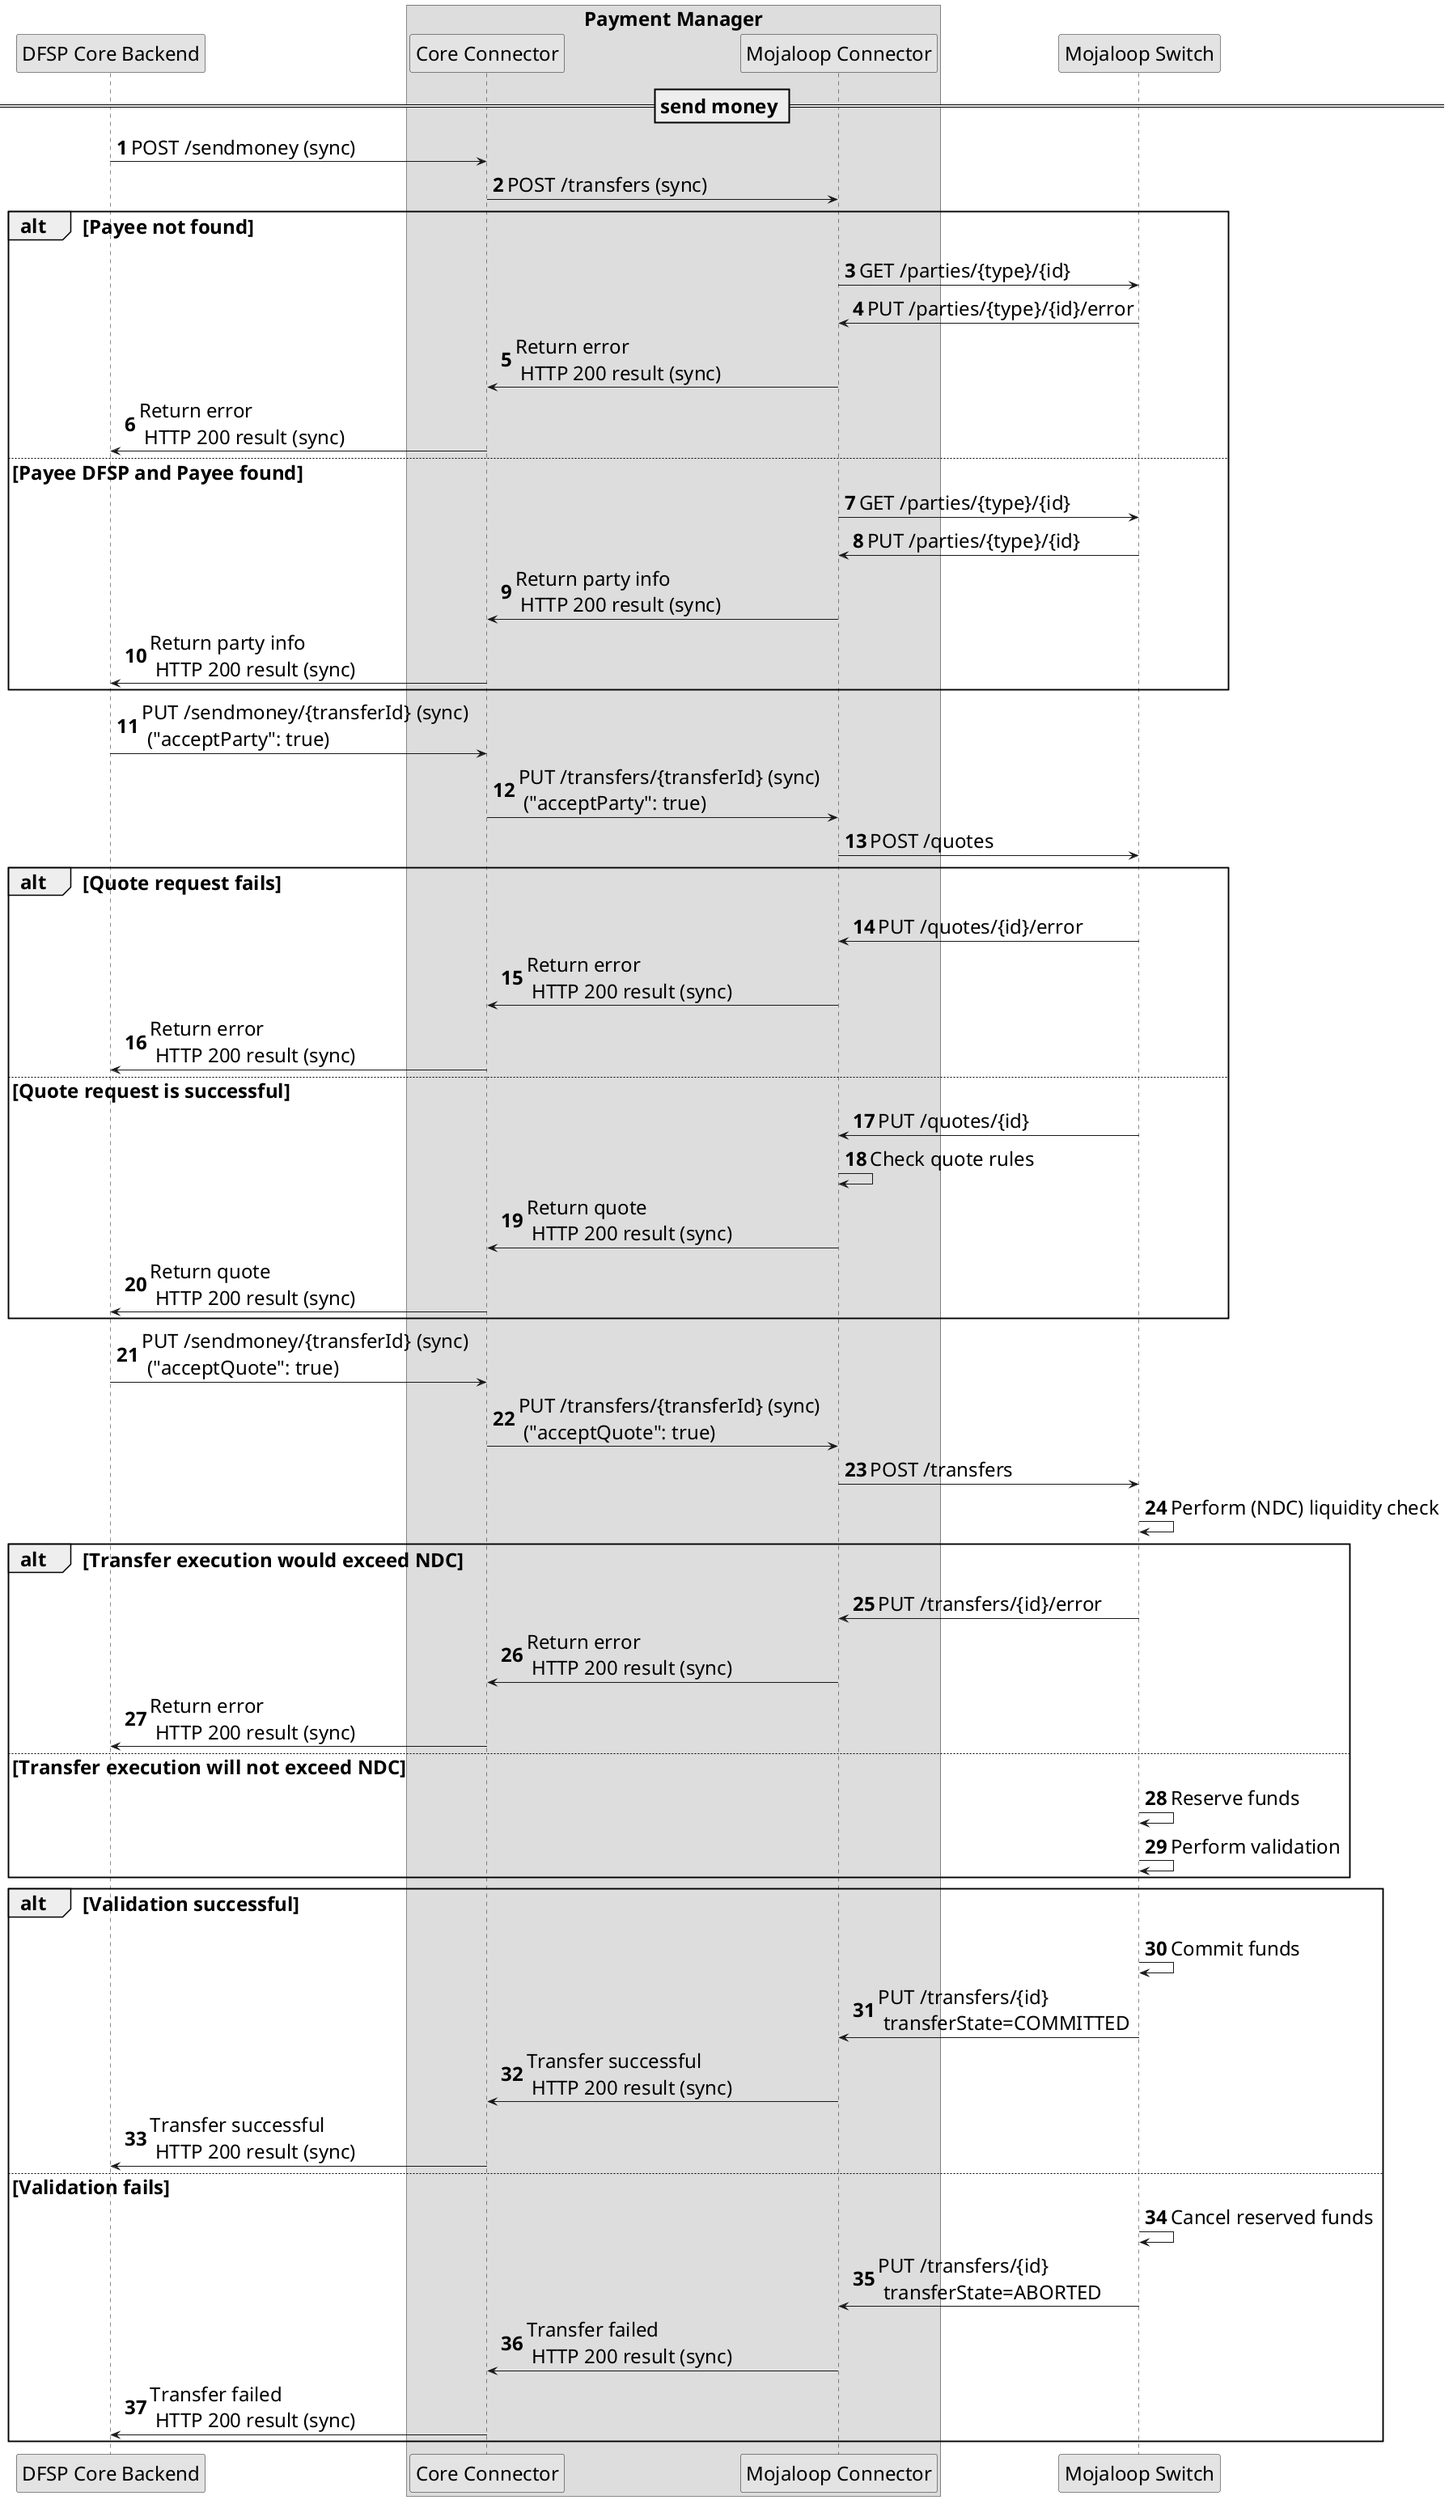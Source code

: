@startuml

autonumber
skinparam activityFontSize 4
skinparam activityDiamondFontSize 30
skinparam activityArrowFontSize 24
skinparam defaultFontSize 24
skinparam noteFontSize 24
skinparam monochrome true

participant "DFSP Core Backend" as backend

box Payment Manager
participant "Core Connector" as cc
participant "Mojaloop Connector" as sob
end box

participant "Mojaloop Switch" as sw


== send money ==

    backend -> cc: POST /sendmoney (sync)
    cc -> sob: POST /transfers (sync)
    alt Payee not found
    sob -> sw: GET /parties/{type}/{id}
    sw -> sob: PUT /parties/{type}/{id}/error
    sob -> cc: Return error \n HTTP 200 result (sync)
    cc -> backend: Return error \n HTTP 200 result (sync)    
    else Payee DFSP and Payee found
    sob -> sw: GET /parties/{type}/{id}
    sw -> sob: PUT /parties/{type}/{id}
    sob -> cc: Return party info \n HTTP 200 result (sync)
    cc -> backend: Return party info \n HTTP 200 result (sync) 
    end   
    backend -> cc: PUT /sendmoney/{transferId} (sync) \n ("acceptParty": true)
    cc -> sob: PUT /transfers/{transferId} (sync) \n ("acceptParty": true)
    sob -> sw: POST /quotes
    alt Quote request fails
    sw -> sob: PUT /quotes/{id}/error
    sob -> cc: Return error \n HTTP 200 result (sync)
    cc -> backend: Return error \n HTTP 200 result (sync)
    else Quote request is successful
    sw -> sob: PUT /quotes/{id}
    sob -> sob: Check quote rules
    sob -> cc: Return quote \n HTTP 200 result (sync)
    cc -> backend: Return quote \n HTTP 200 result (sync)
    end
    backend -> cc: PUT /sendmoney/{transferId} (sync) \n ("acceptQuote": true)
    cc -> sob: PUT /transfers/{transferId} (sync) \n ("acceptQuote": true)
    sob -> sw: POST /transfers
    sw -> sw: Perform (NDC) liquidity check
    alt Transfer execution would exceed NDC
    sw -> sob: PUT /transfers/{id}/error
    sob -> cc: Return error \n HTTP 200 result (sync)
    cc -> backend: Return error \n HTTP 200 result (sync)
    else Transfer execution will not exceed NDC
    sw -> sw: Reserve funds
    sw -> sw: Perform validation
    end
    alt Validation successful
    sw -> sw: Commit funds
    sw -> sob: PUT /transfers/{id} \n transferState=COMMITTED
    sob -> cc: Transfer successful \n HTTP 200 result (sync)
    cc -> backend: Transfer successful \n HTTP 200 result (sync)
    else Validation fails
    sw -> sw: Cancel reserved funds
    sw -> sob: PUT /transfers/{id} \n transferState=ABORTED
    sob -> cc: Transfer failed \n HTTP 200 result (sync)
    cc -> backend: Transfer failed \n HTTP 200 result (sync)
    end

@enduml